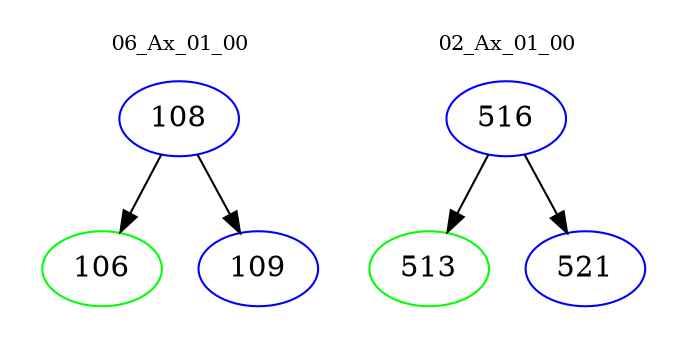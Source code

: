 digraph{
subgraph cluster_0 {
color = white
label = "06_Ax_01_00";
fontsize=10;
T0_108 [label="108", color="blue"]
T0_108 -> T0_106 [color="black"]
T0_106 [label="106", color="green"]
T0_108 -> T0_109 [color="black"]
T0_109 [label="109", color="blue"]
}
subgraph cluster_1 {
color = white
label = "02_Ax_01_00";
fontsize=10;
T1_516 [label="516", color="blue"]
T1_516 -> T1_513 [color="black"]
T1_513 [label="513", color="green"]
T1_516 -> T1_521 [color="black"]
T1_521 [label="521", color="blue"]
}
}
